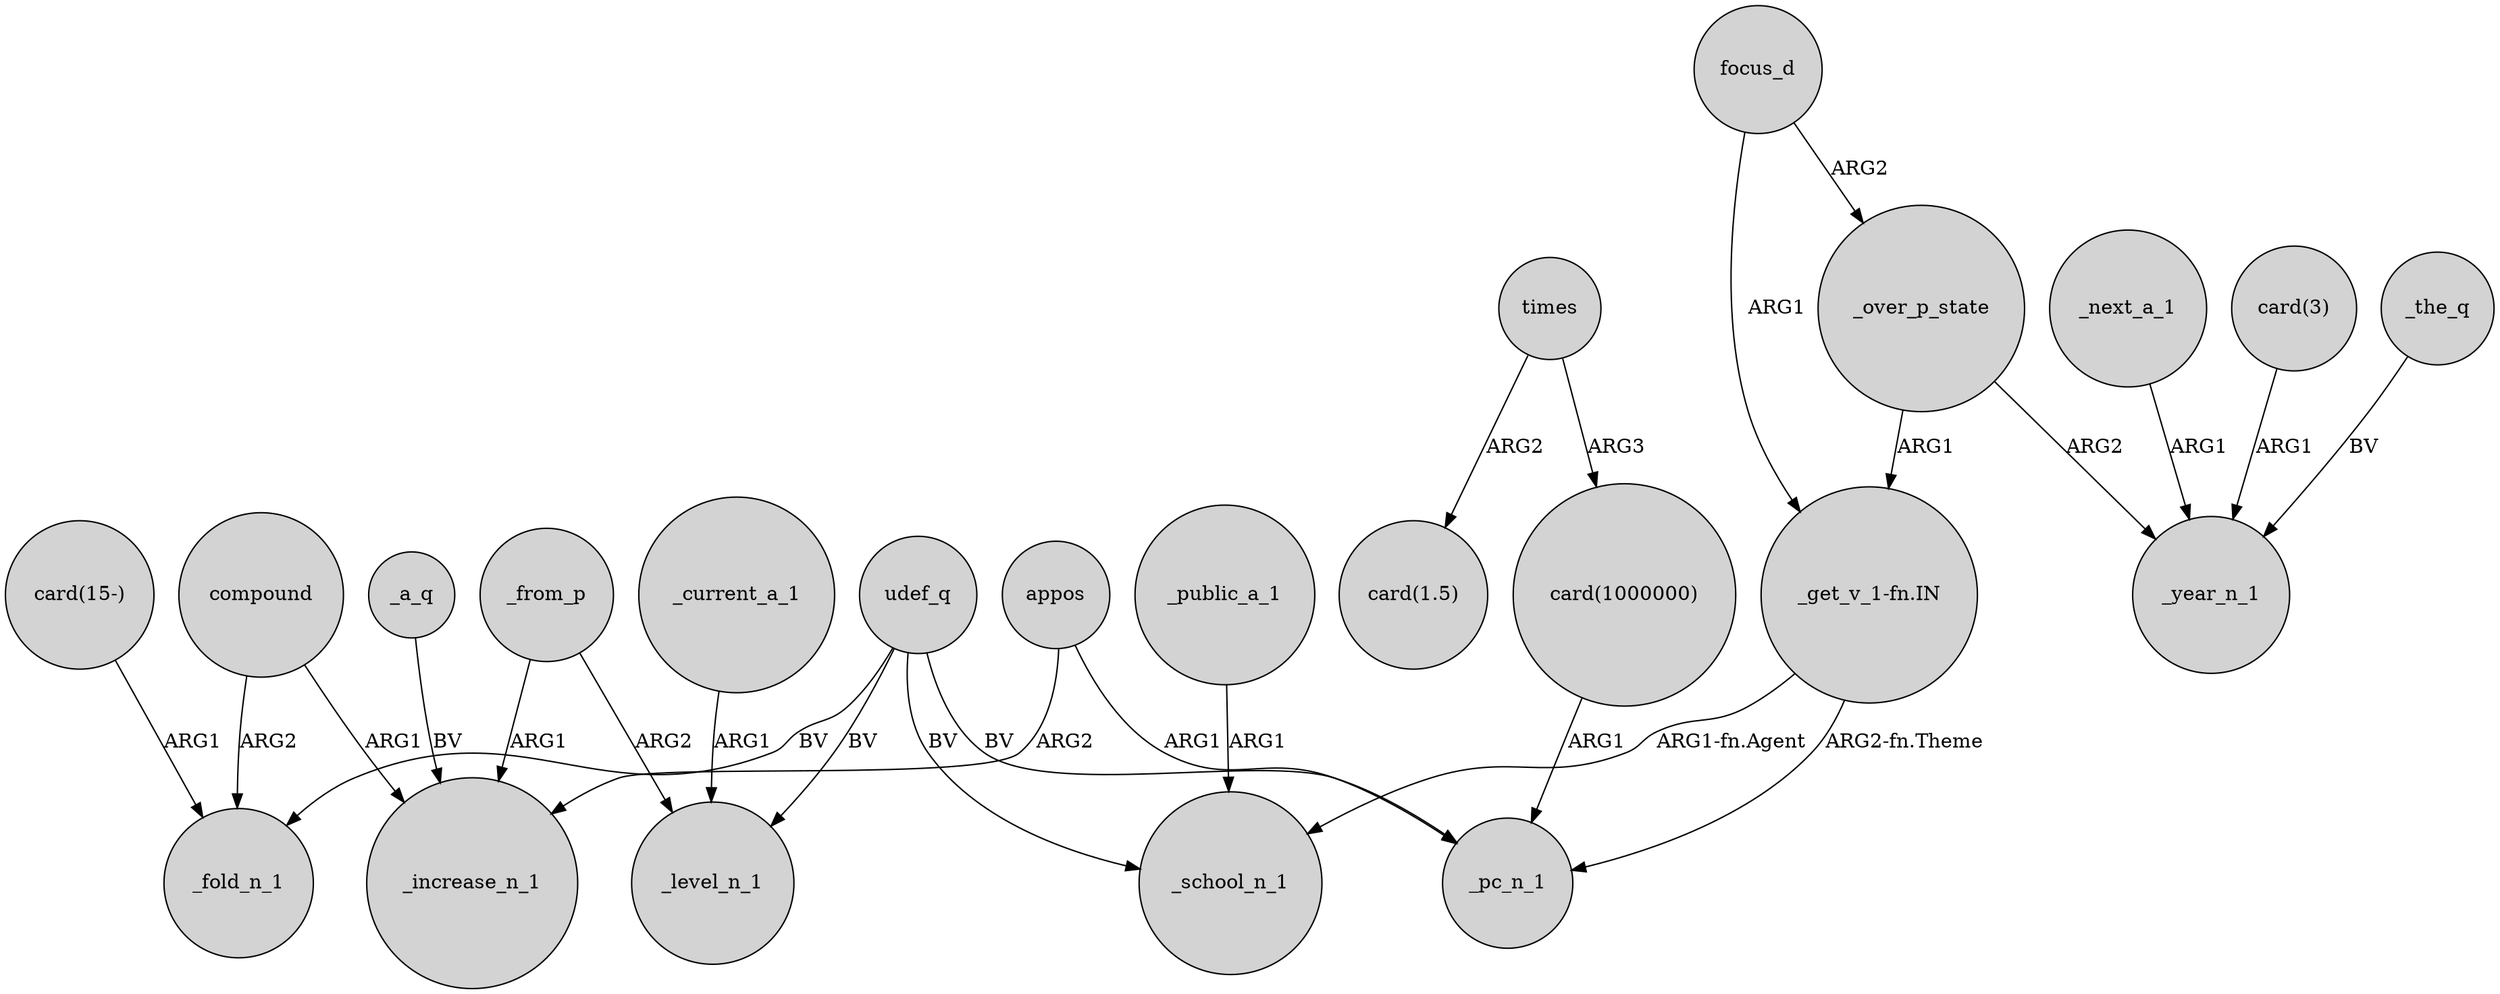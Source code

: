 digraph {
	node [shape=circle style=filled]
	_over_p_state -> "_get_v_1-fn.IN" [label=ARG1]
	_a_q -> _increase_n_1 [label=BV]
	compound -> _fold_n_1 [label=ARG2]
	"_get_v_1-fn.IN" -> _pc_n_1 [label="ARG2-fn.Theme"]
	times -> "card(1.5)" [label=ARG2]
	focus_d -> _over_p_state [label=ARG2]
	_from_p -> _level_n_1 [label=ARG2]
	udef_q -> _pc_n_1 [label=BV]
	_current_a_1 -> _level_n_1 [label=ARG1]
	"card(15-)" -> _fold_n_1 [label=ARG1]
	"_get_v_1-fn.IN" -> _school_n_1 [label="ARG1-fn.Agent"]
	_public_a_1 -> _school_n_1 [label=ARG1]
	udef_q -> _level_n_1 [label=BV]
	focus_d -> "_get_v_1-fn.IN" [label=ARG1]
	_over_p_state -> _year_n_1 [label=ARG2]
	"card(1000000)" -> _pc_n_1 [label=ARG1]
	times -> "card(1000000)" [label=ARG3]
	_from_p -> _increase_n_1 [label=ARG1]
	_next_a_1 -> _year_n_1 [label=ARG1]
	udef_q -> _fold_n_1 [label=BV]
	"card(3)" -> _year_n_1 [label=ARG1]
	appos -> _increase_n_1 [label=ARG2]
	_the_q -> _year_n_1 [label=BV]
	appos -> _pc_n_1 [label=ARG1]
	compound -> _increase_n_1 [label=ARG1]
	udef_q -> _school_n_1 [label=BV]
}
